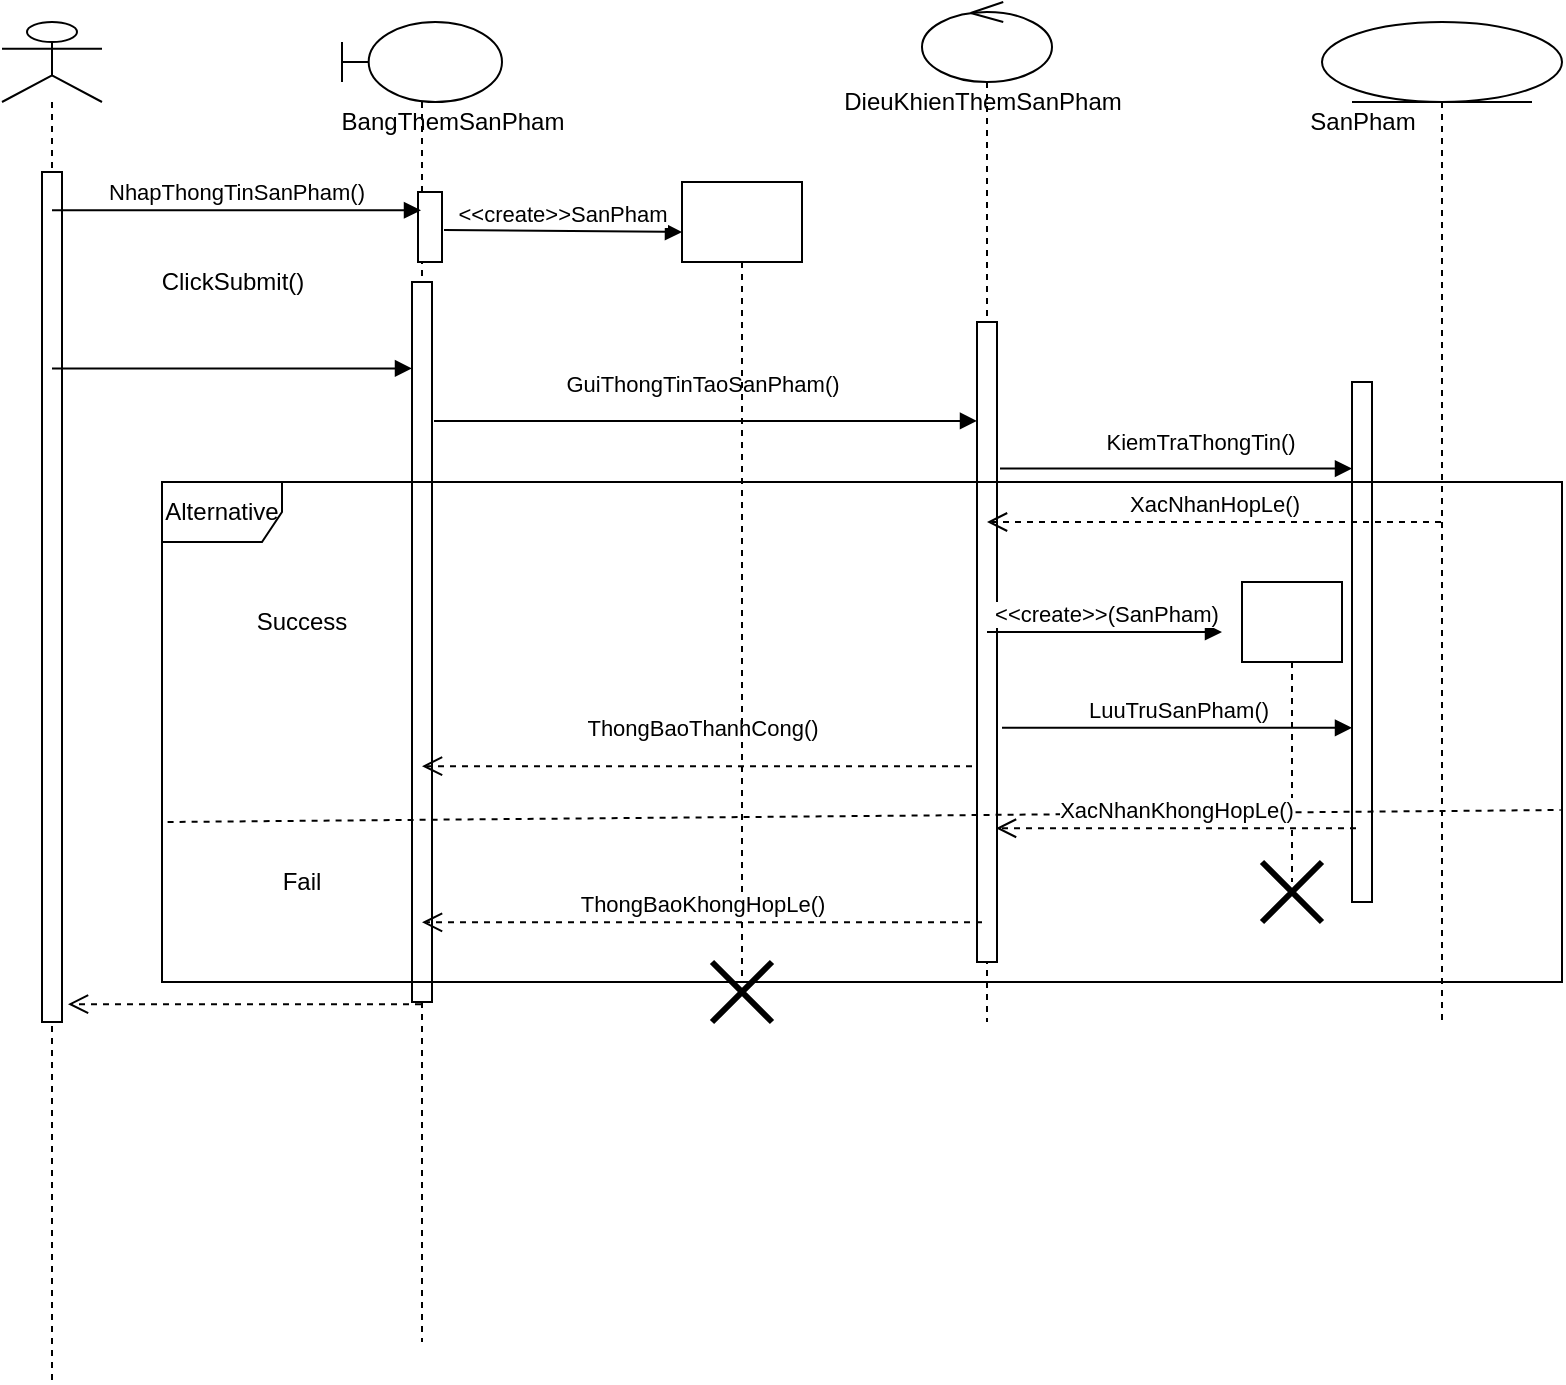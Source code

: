 <mxfile version="13.10.6" type="github">
  <diagram id="mn2iuwzB_aQ1IAJR_mXy" name="Page-1">
    <mxGraphModel dx="1038" dy="575" grid="1" gridSize="10" guides="1" tooltips="1" connect="1" arrows="1" fold="1" page="1" pageScale="1" pageWidth="827" pageHeight="1169" math="0" shadow="0">
      <root>
        <mxCell id="0" />
        <mxCell id="1" parent="0" />
        <mxCell id="KtAMPXiXac6CL4gWcL4E-10" value="" style="shape=umlLifeline;participant=umlBoundary;perimeter=lifelinePerimeter;whiteSpace=wrap;html=1;container=1;collapsible=0;recursiveResize=0;verticalAlign=top;spacingTop=36;outlineConnect=0;" vertex="1" parent="1">
          <mxGeometry x="200" y="20" width="80" height="660" as="geometry" />
        </mxCell>
        <mxCell id="KtAMPXiXac6CL4gWcL4E-14" value="" style="html=1;points=[];perimeter=orthogonalPerimeter;" vertex="1" parent="KtAMPXiXac6CL4gWcL4E-10">
          <mxGeometry x="38" y="85" width="12" height="35" as="geometry" />
        </mxCell>
        <mxCell id="KtAMPXiXac6CL4gWcL4E-27" value="" style="html=1;points=[];perimeter=orthogonalPerimeter;" vertex="1" parent="KtAMPXiXac6CL4gWcL4E-10">
          <mxGeometry x="35" y="130" width="10" height="360" as="geometry" />
        </mxCell>
        <mxCell id="KtAMPXiXac6CL4gWcL4E-12" value="" style="shape=umlLifeline;participant=umlActor;perimeter=lifelinePerimeter;whiteSpace=wrap;html=1;container=1;collapsible=0;recursiveResize=0;verticalAlign=top;spacingTop=36;outlineConnect=0;" vertex="1" parent="1">
          <mxGeometry x="30" y="20" width="50" height="680" as="geometry" />
        </mxCell>
        <mxCell id="KtAMPXiXac6CL4gWcL4E-13" value="" style="html=1;points=[];perimeter=orthogonalPerimeter;" vertex="1" parent="KtAMPXiXac6CL4gWcL4E-12">
          <mxGeometry x="20" y="75" width="10" height="425" as="geometry" />
        </mxCell>
        <mxCell id="KtAMPXiXac6CL4gWcL4E-16" value="NhapThongTinSanPham()" style="html=1;verticalAlign=bottom;endArrow=block;exitX=0.5;exitY=0.045;exitDx=0;exitDy=0;exitPerimeter=0;" edge="1" parent="1" source="KtAMPXiXac6CL4gWcL4E-13" target="KtAMPXiXac6CL4gWcL4E-10">
          <mxGeometry width="80" relative="1" as="geometry">
            <mxPoint x="170" y="199.5" as="sourcePoint" />
            <mxPoint x="250" y="199.5" as="targetPoint" />
          </mxGeometry>
        </mxCell>
        <mxCell id="KtAMPXiXac6CL4gWcL4E-17" value="" style="shape=umlLifeline;participant=umlControl;perimeter=lifelinePerimeter;whiteSpace=wrap;html=1;container=1;collapsible=0;recursiveResize=0;verticalAlign=top;spacingTop=36;outlineConnect=0;" vertex="1" parent="1">
          <mxGeometry x="490" y="10" width="65" height="510" as="geometry" />
        </mxCell>
        <mxCell id="KtAMPXiXac6CL4gWcL4E-8" value="DieuKhienThemSanPham" style="text;html=1;align=center;verticalAlign=middle;resizable=0;points=[];autosize=1;" vertex="1" parent="KtAMPXiXac6CL4gWcL4E-17">
          <mxGeometry x="-45" y="40" width="150" height="20" as="geometry" />
        </mxCell>
        <mxCell id="KtAMPXiXac6CL4gWcL4E-31" value="" style="html=1;points=[];perimeter=orthogonalPerimeter;" vertex="1" parent="KtAMPXiXac6CL4gWcL4E-17">
          <mxGeometry x="27.5" y="160" width="10" height="320" as="geometry" />
        </mxCell>
        <mxCell id="KtAMPXiXac6CL4gWcL4E-18" value="" style="shape=umlLifeline;participant=umlEntity;perimeter=lifelinePerimeter;whiteSpace=wrap;html=1;container=1;collapsible=0;recursiveResize=0;verticalAlign=top;spacingTop=36;outlineConnect=0;" vertex="1" parent="1">
          <mxGeometry x="690" y="20" width="120" height="500" as="geometry" />
        </mxCell>
        <mxCell id="KtAMPXiXac6CL4gWcL4E-33" value="" style="html=1;points=[];perimeter=orthogonalPerimeter;" vertex="1" parent="KtAMPXiXac6CL4gWcL4E-18">
          <mxGeometry x="15" y="180" width="10" height="260" as="geometry" />
        </mxCell>
        <mxCell id="KtAMPXiXac6CL4gWcL4E-35" value="Alternative" style="shape=umlFrame;whiteSpace=wrap;html=1;" vertex="1" parent="KtAMPXiXac6CL4gWcL4E-18">
          <mxGeometry x="-580" y="230" width="700" height="250" as="geometry" />
        </mxCell>
        <mxCell id="KtAMPXiXac6CL4gWcL4E-36" value="" style="endArrow=none;dashed=1;html=1;exitX=0.004;exitY=0.68;exitDx=0;exitDy=0;exitPerimeter=0;entryX=0.999;entryY=0.656;entryDx=0;entryDy=0;entryPerimeter=0;" edge="1" parent="KtAMPXiXac6CL4gWcL4E-18" source="KtAMPXiXac6CL4gWcL4E-35" target="KtAMPXiXac6CL4gWcL4E-35">
          <mxGeometry width="50" height="50" relative="1" as="geometry">
            <mxPoint x="-470.0" y="710" as="sourcePoint" />
            <mxPoint x="225.8" y="713" as="targetPoint" />
          </mxGeometry>
        </mxCell>
        <mxCell id="KtAMPXiXac6CL4gWcL4E-29" value="" style="html=1;verticalAlign=bottom;endArrow=block;entryX=0;entryY=0.12;entryDx=0;entryDy=0;entryPerimeter=0;" edge="1" parent="1" source="KtAMPXiXac6CL4gWcL4E-12" target="KtAMPXiXac6CL4gWcL4E-27">
          <mxGeometry x="-0.009" y="15" width="80" relative="1" as="geometry">
            <mxPoint x="370" y="300" as="sourcePoint" />
            <mxPoint x="230" y="263" as="targetPoint" />
            <mxPoint as="offset" />
          </mxGeometry>
        </mxCell>
        <mxCell id="KtAMPXiXac6CL4gWcL4E-30" value="ClickSubmit()" style="text;html=1;align=center;verticalAlign=middle;resizable=0;points=[];autosize=1;" vertex="1" parent="1">
          <mxGeometry x="100" y="140" width="90" height="20" as="geometry" />
        </mxCell>
        <mxCell id="KtAMPXiXac6CL4gWcL4E-32" value="GuiThongTinTaoSanPham()" style="html=1;verticalAlign=bottom;endArrow=block;exitX=1.1;exitY=0.193;exitDx=0;exitDy=0;exitPerimeter=0;" edge="1" parent="1" source="KtAMPXiXac6CL4gWcL4E-27" target="KtAMPXiXac6CL4gWcL4E-31">
          <mxGeometry x="-0.013" y="9" width="80" relative="1" as="geometry">
            <mxPoint x="370" y="300" as="sourcePoint" />
            <mxPoint x="450" y="300" as="targetPoint" />
            <mxPoint as="offset" />
          </mxGeometry>
        </mxCell>
        <mxCell id="KtAMPXiXac6CL4gWcL4E-34" value="KiemTraThongTin()" style="html=1;verticalAlign=bottom;endArrow=block;exitX=1.15;exitY=0.229;exitDx=0;exitDy=0;exitPerimeter=0;" edge="1" parent="1" source="KtAMPXiXac6CL4gWcL4E-31" target="KtAMPXiXac6CL4gWcL4E-33">
          <mxGeometry x="0.134" y="4" width="80" relative="1" as="geometry">
            <mxPoint x="370" y="300" as="sourcePoint" />
            <mxPoint x="707" y="200" as="targetPoint" />
            <mxPoint as="offset" />
          </mxGeometry>
        </mxCell>
        <mxCell id="KtAMPXiXac6CL4gWcL4E-37" value="XacNhanHopLe()" style="html=1;verticalAlign=bottom;endArrow=open;dashed=1;endSize=8;" edge="1" parent="1" source="KtAMPXiXac6CL4gWcL4E-18" target="KtAMPXiXac6CL4gWcL4E-17">
          <mxGeometry relative="1" as="geometry">
            <mxPoint x="670" y="260" as="sourcePoint" />
            <mxPoint x="590" y="260" as="targetPoint" />
          </mxGeometry>
        </mxCell>
        <mxCell id="KtAMPXiXac6CL4gWcL4E-40" value="&amp;lt;&amp;lt;create&amp;gt;&amp;gt;(SanPham)" style="html=1;verticalAlign=bottom;endArrow=block;entryX=0;entryY=0.5;entryDx=0;entryDy=0;" edge="1" parent="1" source="KtAMPXiXac6CL4gWcL4E-17">
          <mxGeometry width="80" relative="1" as="geometry">
            <mxPoint x="370" y="300" as="sourcePoint" />
            <mxPoint x="640" y="325" as="targetPoint" />
          </mxGeometry>
        </mxCell>
        <mxCell id="KtAMPXiXac6CL4gWcL4E-41" value="SanPham" style="text;html=1;align=center;verticalAlign=middle;resizable=0;points=[];autosize=1;" vertex="1" parent="1">
          <mxGeometry x="675" y="60" width="70" height="20" as="geometry" />
        </mxCell>
        <mxCell id="KtAMPXiXac6CL4gWcL4E-42" value="ThongBaoThanhCong()" style="html=1;verticalAlign=bottom;endArrow=open;dashed=1;endSize=8;exitX=-0.25;exitY=0.694;exitDx=0;exitDy=0;exitPerimeter=0;" edge="1" parent="1" source="KtAMPXiXac6CL4gWcL4E-31" target="KtAMPXiXac6CL4gWcL4E-10">
          <mxGeometry x="-0.02" y="-10" relative="1" as="geometry">
            <mxPoint x="450" y="300" as="sourcePoint" />
            <mxPoint x="370" y="300" as="targetPoint" />
            <mxPoint as="offset" />
          </mxGeometry>
        </mxCell>
        <mxCell id="KtAMPXiXac6CL4gWcL4E-44" value="BangThemSanPham" style="text;html=1;align=center;verticalAlign=middle;resizable=0;points=[];autosize=1;" vertex="1" parent="1">
          <mxGeometry x="190" y="60" width="130" height="20" as="geometry" />
        </mxCell>
        <mxCell id="KtAMPXiXac6CL4gWcL4E-50" value="&amp;lt;&amp;lt;create&amp;gt;&amp;gt;SanPham" style="html=1;verticalAlign=bottom;endArrow=block;exitX=1.083;exitY=0.543;exitDx=0;exitDy=0;exitPerimeter=0;entryX=0;entryY=0.75;entryDx=0;entryDy=0;" edge="1" parent="1" source="KtAMPXiXac6CL4gWcL4E-14">
          <mxGeometry width="80" relative="1" as="geometry">
            <mxPoint x="370" y="300" as="sourcePoint" />
            <mxPoint x="370" y="125" as="targetPoint" />
          </mxGeometry>
        </mxCell>
        <mxCell id="KtAMPXiXac6CL4gWcL4E-51" value="" style="shape=umlLifeline;perimeter=lifelinePerimeter;whiteSpace=wrap;html=1;container=1;collapsible=0;recursiveResize=0;outlineConnect=0;" vertex="1" parent="1">
          <mxGeometry x="370" y="100" width="60" height="400" as="geometry" />
        </mxCell>
        <mxCell id="KtAMPXiXac6CL4gWcL4E-52" value="" style="shape=umlLifeline;perimeter=lifelinePerimeter;whiteSpace=wrap;html=1;container=1;collapsible=0;recursiveResize=0;outlineConnect=0;" vertex="1" parent="1">
          <mxGeometry x="650" y="300" width="50" height="150" as="geometry" />
        </mxCell>
        <mxCell id="KtAMPXiXac6CL4gWcL4E-53" value="" style="shape=umlDestroy;whiteSpace=wrap;html=1;strokeWidth=3;" vertex="1" parent="1">
          <mxGeometry x="385" y="490" width="30" height="30" as="geometry" />
        </mxCell>
        <mxCell id="KtAMPXiXac6CL4gWcL4E-57" value="LuuTruSanPham()" style="html=1;verticalAlign=bottom;endArrow=block;exitX=1.25;exitY=0.634;exitDx=0;exitDy=0;exitPerimeter=0;" edge="1" parent="1" source="KtAMPXiXac6CL4gWcL4E-31" target="KtAMPXiXac6CL4gWcL4E-33">
          <mxGeometry width="80" relative="1" as="geometry">
            <mxPoint x="370" y="390" as="sourcePoint" />
            <mxPoint x="450" y="390" as="targetPoint" />
          </mxGeometry>
        </mxCell>
        <mxCell id="KtAMPXiXac6CL4gWcL4E-59" value="XacNhanKhongHopLe()" style="html=1;verticalAlign=bottom;endArrow=open;dashed=1;endSize=8;exitX=0.2;exitY=0.858;exitDx=0;exitDy=0;exitPerimeter=0;entryX=0.95;entryY=0.791;entryDx=0;entryDy=0;entryPerimeter=0;" edge="1" parent="1" source="KtAMPXiXac6CL4gWcL4E-33" target="KtAMPXiXac6CL4gWcL4E-31">
          <mxGeometry relative="1" as="geometry">
            <mxPoint x="450" y="380" as="sourcePoint" />
            <mxPoint x="370" y="380" as="targetPoint" />
          </mxGeometry>
        </mxCell>
        <mxCell id="KtAMPXiXac6CL4gWcL4E-60" value="ThongBaoKhongHopLe()" style="html=1;verticalAlign=bottom;endArrow=open;dashed=1;endSize=8;exitX=0.25;exitY=0.938;exitDx=0;exitDy=0;exitPerimeter=0;" edge="1" parent="1" source="KtAMPXiXac6CL4gWcL4E-31" target="KtAMPXiXac6CL4gWcL4E-10">
          <mxGeometry relative="1" as="geometry">
            <mxPoint x="450" y="380" as="sourcePoint" />
            <mxPoint x="370" y="380" as="targetPoint" />
          </mxGeometry>
        </mxCell>
        <mxCell id="KtAMPXiXac6CL4gWcL4E-61" value="" style="html=1;verticalAlign=bottom;endArrow=open;dashed=1;endSize=8;entryX=1.3;entryY=0.979;entryDx=0;entryDy=0;entryPerimeter=0;" edge="1" parent="1" source="KtAMPXiXac6CL4gWcL4E-10" target="KtAMPXiXac6CL4gWcL4E-13">
          <mxGeometry relative="1" as="geometry">
            <mxPoint x="450" y="380" as="sourcePoint" />
            <mxPoint x="370" y="380" as="targetPoint" />
          </mxGeometry>
        </mxCell>
        <mxCell id="KtAMPXiXac6CL4gWcL4E-54" value="" style="shape=umlDestroy;whiteSpace=wrap;html=1;strokeWidth=3;" vertex="1" parent="1">
          <mxGeometry x="660" y="440" width="30" height="30" as="geometry" />
        </mxCell>
        <mxCell id="KtAMPXiXac6CL4gWcL4E-62" value="Success" style="text;html=1;strokeColor=none;fillColor=none;align=center;verticalAlign=middle;whiteSpace=wrap;rounded=0;" vertex="1" parent="1">
          <mxGeometry x="160" y="310" width="40" height="20" as="geometry" />
        </mxCell>
        <mxCell id="KtAMPXiXac6CL4gWcL4E-63" value="Fail" style="text;html=1;strokeColor=none;fillColor=none;align=center;verticalAlign=middle;whiteSpace=wrap;rounded=0;" vertex="1" parent="1">
          <mxGeometry x="160" y="440" width="40" height="20" as="geometry" />
        </mxCell>
      </root>
    </mxGraphModel>
  </diagram>
</mxfile>
